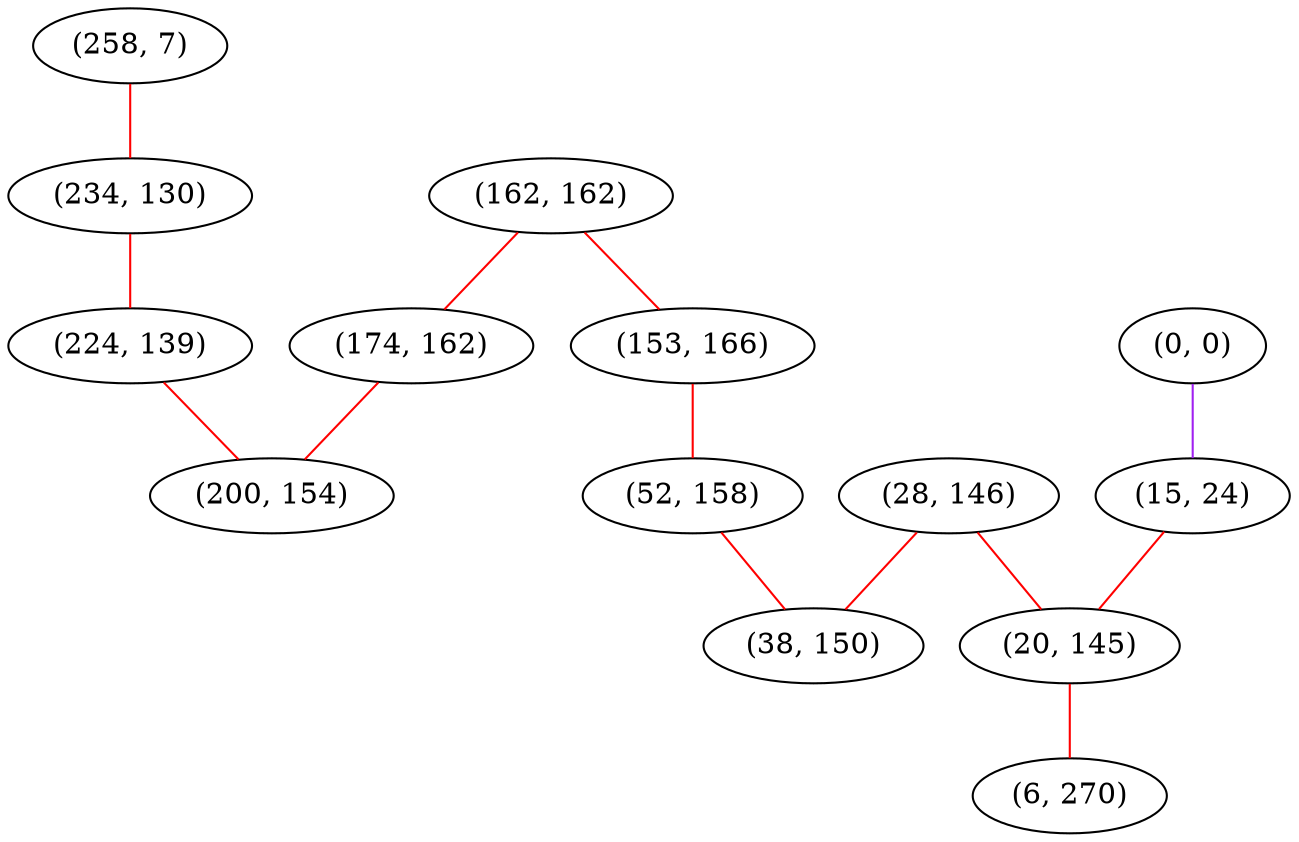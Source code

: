 graph "" {
"(258, 7)";
"(28, 146)";
"(234, 130)";
"(0, 0)";
"(15, 24)";
"(162, 162)";
"(153, 166)";
"(52, 158)";
"(224, 139)";
"(38, 150)";
"(174, 162)";
"(20, 145)";
"(200, 154)";
"(6, 270)";
"(258, 7)" -- "(234, 130)"  [color=red, key=0, weight=1];
"(28, 146)" -- "(20, 145)"  [color=red, key=0, weight=1];
"(28, 146)" -- "(38, 150)"  [color=red, key=0, weight=1];
"(234, 130)" -- "(224, 139)"  [color=red, key=0, weight=1];
"(0, 0)" -- "(15, 24)"  [color=purple, key=0, weight=4];
"(15, 24)" -- "(20, 145)"  [color=red, key=0, weight=1];
"(162, 162)" -- "(174, 162)"  [color=red, key=0, weight=1];
"(162, 162)" -- "(153, 166)"  [color=red, key=0, weight=1];
"(153, 166)" -- "(52, 158)"  [color=red, key=0, weight=1];
"(52, 158)" -- "(38, 150)"  [color=red, key=0, weight=1];
"(224, 139)" -- "(200, 154)"  [color=red, key=0, weight=1];
"(174, 162)" -- "(200, 154)"  [color=red, key=0, weight=1];
"(20, 145)" -- "(6, 270)"  [color=red, key=0, weight=1];
}
